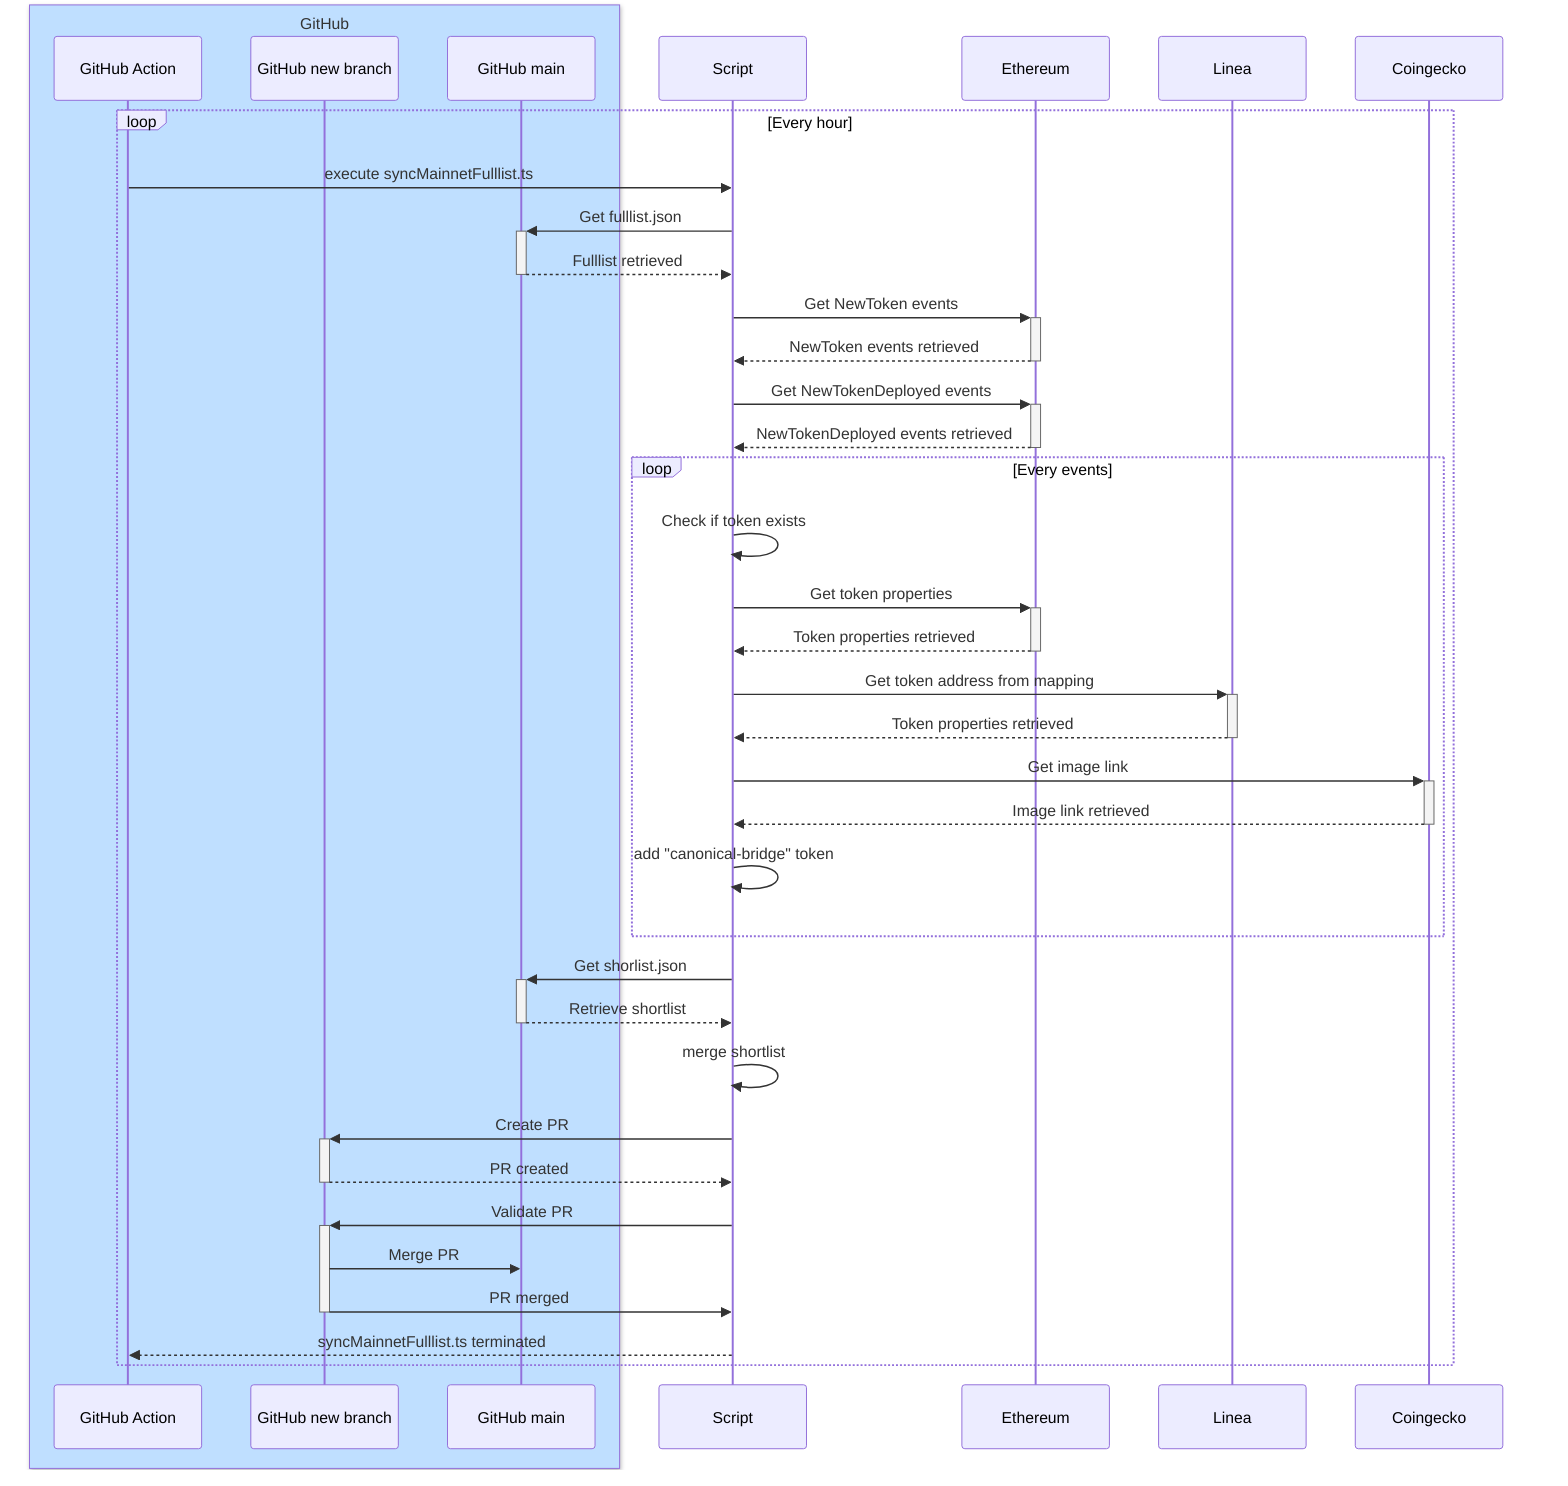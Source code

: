 sequenceDiagram
box rgb(191, 223, 255) GitHub
participant GitHub Action
participant GitHub new branch
participant GitHub main
end

    loop Every hour
        GitHub Action->>Script: execute syncMainnetFulllist.ts

        Script->>+GitHub main: Get fulllist.json
        GitHub main-->>-Script: Fulllist retrieved

        Script->>+Ethereum: Get NewToken events
        Ethereum-->>-Script: NewToken events retrieved

        Script->>+Ethereum: Get NewTokenDeployed events
        Ethereum-->>-Script: NewTokenDeployed events retrieved

        loop Every events
        Script->>Script: Check if token exists

        Script->>+Ethereum: Get token properties
        Ethereum-->>-Script: Token properties retrieved

    			Script->>+Linea: Get token address from mapping
        Linea-->>-Script: Token properties retrieved

        Script->>+Coingecko: Get image link
        Coingecko-->>-Script: Image link retrieved

        Script->>Script: add "canonical-bridge" token
        end

        Script->>+GitHub main: Get shorlist.json
        GitHub main-->>-Script: Retrieve shortlist
        Script->>Script: merge shortlist

        Script->>+GitHub new branch: Create PR
        GitHub new branch-->>-Script: PR created
        Script->>+GitHub new branch: Validate PR
        GitHub new branch->>GitHub main: Merge PR
        GitHub new branch->>-Script: PR merged

        Script-->>GitHub Action: syncMainnetFulllist.ts terminated

    end